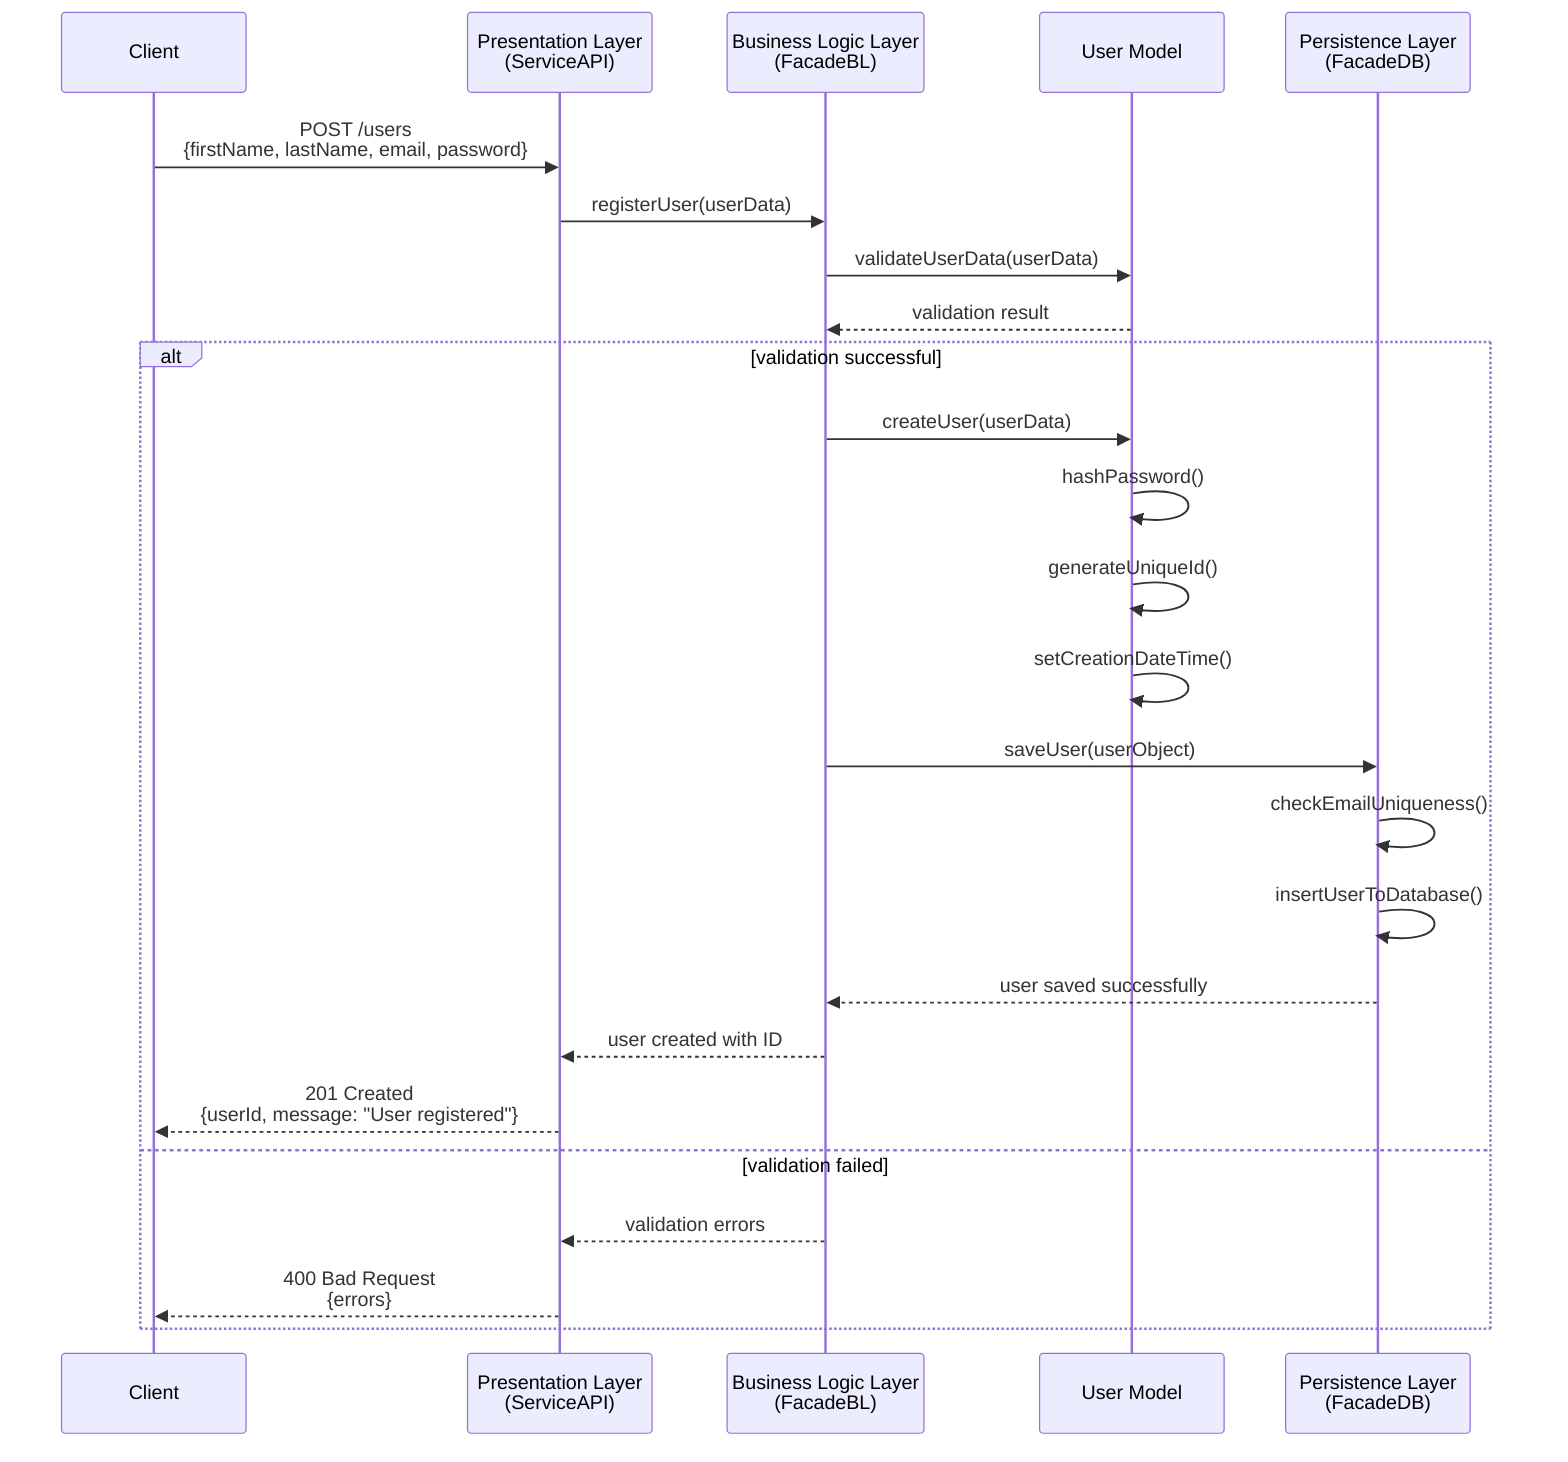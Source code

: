 sequenceDiagram
    participant Client
    participant API as Presentation Layer<br/>(ServiceAPI)
    participant BL as Business Logic Layer<br/>(FacadeBL)
    participant Model as User Model
    participant DB as Persistence Layer<br/>(FacadeDB)

    Client->>API: POST /users<br/>{firstName, lastName, email, password}
    API->>BL: registerUser(userData)
    BL->>Model: validateUserData(userData)
    Model-->>BL: validation result
    
    alt validation successful
        BL->>Model: createUser(userData)
        Model->>Model: hashPassword()
        Model->>Model: generateUniqueId()
        Model->>Model: setCreationDateTime()
        BL->>DB: saveUser(userObject)
        DB->>DB: checkEmailUniqueness()
        DB->>DB: insertUserToDatabase()
        DB-->>BL: user saved successfully
        BL-->>API: user created with ID
        API-->>Client: 201 Created<br/>{userId, message: "User registered"}
    else validation failed
        BL-->>API: validation errors
        API-->>Client: 400 Bad Request<br/>{errors}
    end